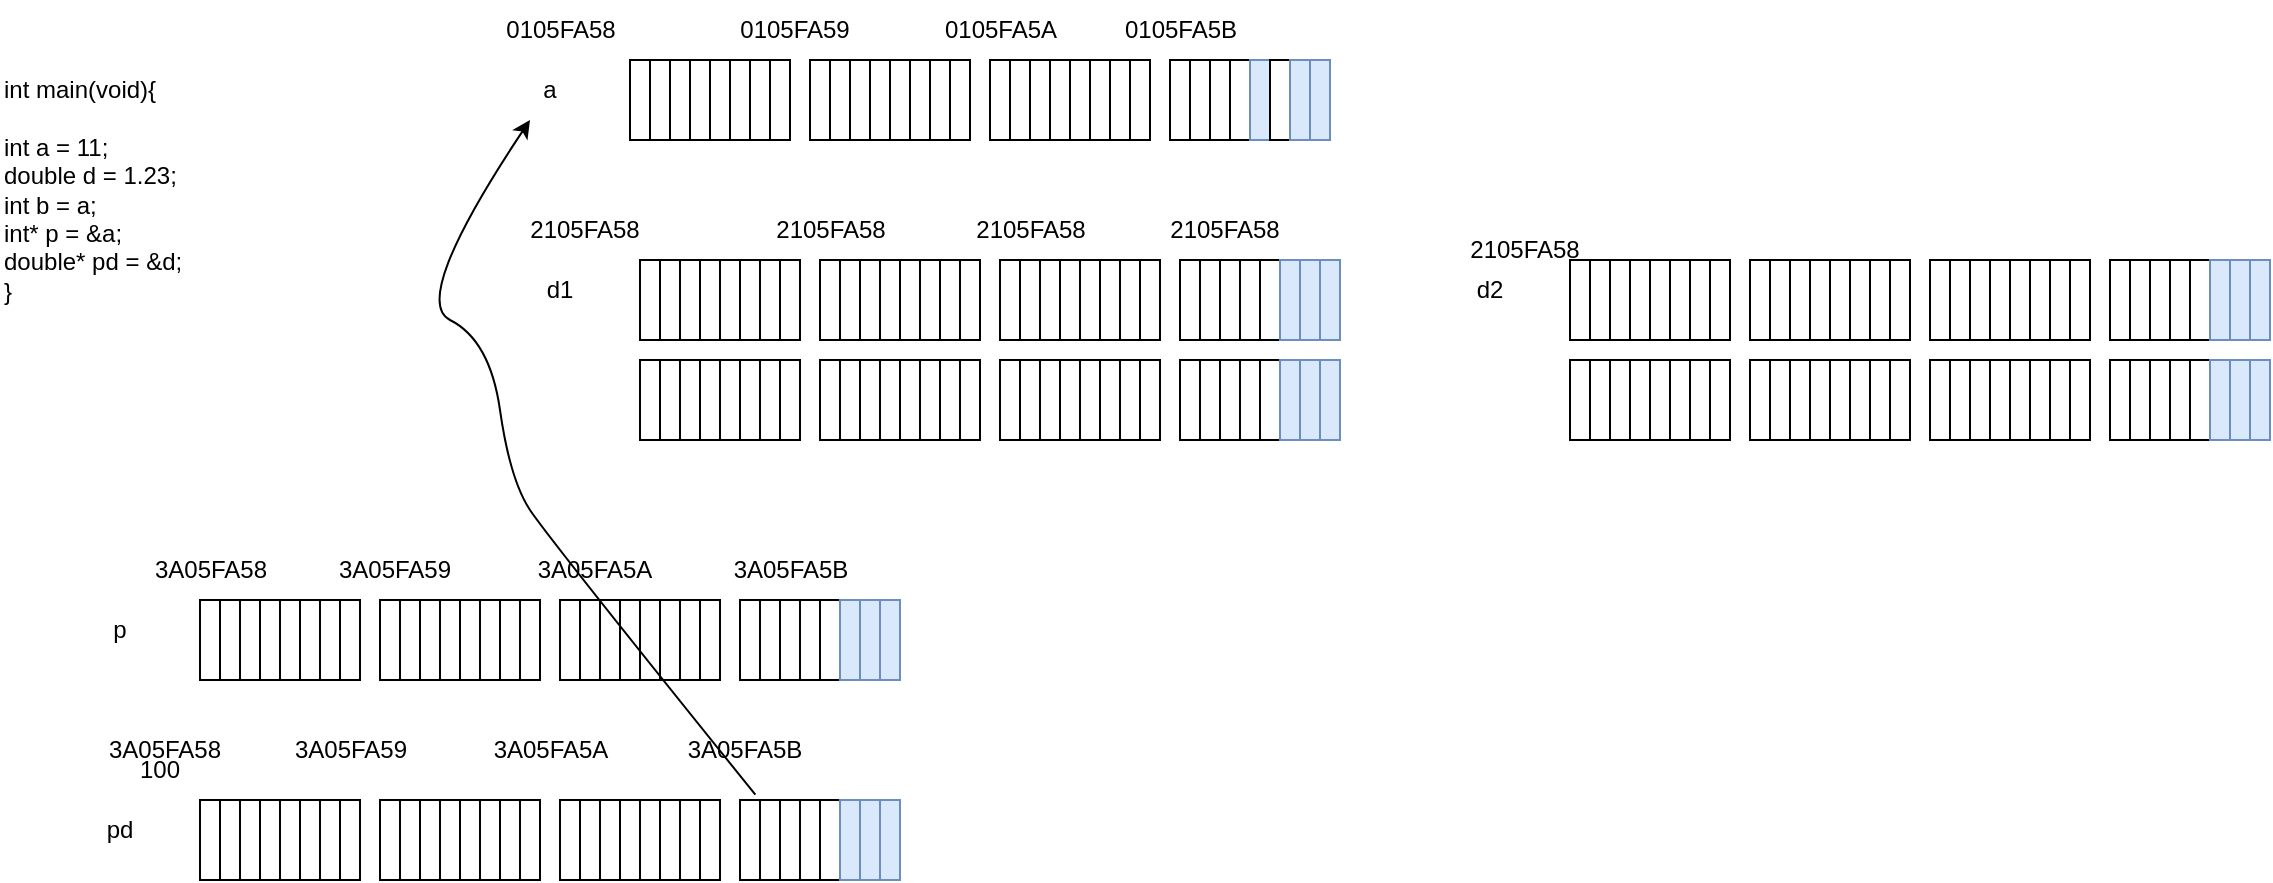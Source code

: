 <mxfile version="17.2.2" type="device"><diagram id="US0KUP0QkPeY0dxFD_av" name="Page-1"><mxGraphModel dx="782" dy="468" grid="1" gridSize="10" guides="1" tooltips="1" connect="0" arrows="1" fold="1" page="1" pageScale="1" pageWidth="827" pageHeight="1169" math="0" shadow="0"><root><mxCell id="0"/><mxCell id="1" parent="0"/><mxCell id="8ommLOZz8VpfKSj77pEi-1" value="int main(void){&lt;br&gt;&lt;div&gt;&lt;br&gt;&lt;/div&gt;&lt;div&gt;&lt;span&gt;int a = 11;&lt;/span&gt;&lt;br&gt;&lt;/div&gt;&lt;div&gt;&lt;span&gt;double d = 1.23;&lt;/span&gt;&lt;/div&gt;&lt;div&gt;&lt;span&gt;int b = a;&lt;/span&gt;&lt;/div&gt;&lt;div&gt;int* p = &amp;amp;a;&lt;/div&gt;&lt;div&gt;double* pd = &amp;amp;d;&lt;/div&gt;&lt;div&gt;&lt;span&gt;}&lt;/span&gt;&lt;/div&gt;" style="text;html=1;strokeColor=none;fillColor=none;align=left;verticalAlign=middle;whiteSpace=wrap;rounded=0;" parent="1" vertex="1"><mxGeometry x="45" y="20" width="120" height="190" as="geometry"/></mxCell><mxCell id="8ommLOZz8VpfKSj77pEi-2" value="" style="rounded=0;whiteSpace=wrap;html=1;" parent="1" vertex="1"><mxGeometry x="450" y="50" width="10" height="40" as="geometry"/></mxCell><mxCell id="8ommLOZz8VpfKSj77pEi-3" value="" style="rounded=0;whiteSpace=wrap;html=1;" parent="1" vertex="1"><mxGeometry x="460" y="50" width="10" height="40" as="geometry"/></mxCell><mxCell id="8ommLOZz8VpfKSj77pEi-4" value="" style="rounded=0;whiteSpace=wrap;html=1;" parent="1" vertex="1"><mxGeometry x="470" y="50" width="10" height="40" as="geometry"/></mxCell><mxCell id="8ommLOZz8VpfKSj77pEi-5" value="" style="rounded=0;whiteSpace=wrap;html=1;" parent="1" vertex="1"><mxGeometry x="480" y="50" width="10" height="40" as="geometry"/></mxCell><mxCell id="8ommLOZz8VpfKSj77pEi-6" value="" style="rounded=0;whiteSpace=wrap;html=1;" parent="1" vertex="1"><mxGeometry x="490" y="50" width="10" height="40" as="geometry"/></mxCell><mxCell id="8ommLOZz8VpfKSj77pEi-7" value="" style="rounded=0;whiteSpace=wrap;html=1;" parent="1" vertex="1"><mxGeometry x="500" y="50" width="10" height="40" as="geometry"/></mxCell><mxCell id="8ommLOZz8VpfKSj77pEi-8" value="" style="rounded=0;whiteSpace=wrap;html=1;" parent="1" vertex="1"><mxGeometry x="510" y="50" width="10" height="40" as="geometry"/></mxCell><mxCell id="8ommLOZz8VpfKSj77pEi-9" value="" style="rounded=0;whiteSpace=wrap;html=1;" parent="1" vertex="1"><mxGeometry x="520" y="50" width="10" height="40" as="geometry"/></mxCell><mxCell id="8ommLOZz8VpfKSj77pEi-18" value="" style="rounded=0;whiteSpace=wrap;html=1;" parent="1" vertex="1"><mxGeometry x="540" y="50" width="10" height="40" as="geometry"/></mxCell><mxCell id="8ommLOZz8VpfKSj77pEi-19" value="" style="rounded=0;whiteSpace=wrap;html=1;" parent="1" vertex="1"><mxGeometry x="550" y="50" width="10" height="40" as="geometry"/></mxCell><mxCell id="8ommLOZz8VpfKSj77pEi-20" value="" style="rounded=0;whiteSpace=wrap;html=1;" parent="1" vertex="1"><mxGeometry x="560" y="50" width="10" height="40" as="geometry"/></mxCell><mxCell id="8ommLOZz8VpfKSj77pEi-21" value="" style="rounded=0;whiteSpace=wrap;html=1;" parent="1" vertex="1"><mxGeometry x="570" y="50" width="10" height="40" as="geometry"/></mxCell><mxCell id="8ommLOZz8VpfKSj77pEi-22" value="" style="rounded=0;whiteSpace=wrap;html=1;" parent="1" vertex="1"><mxGeometry x="580" y="50" width="10" height="40" as="geometry"/></mxCell><mxCell id="8ommLOZz8VpfKSj77pEi-23" value="" style="rounded=0;whiteSpace=wrap;html=1;" parent="1" vertex="1"><mxGeometry x="590" y="50" width="10" height="40" as="geometry"/></mxCell><mxCell id="8ommLOZz8VpfKSj77pEi-24" value="" style="rounded=0;whiteSpace=wrap;html=1;" parent="1" vertex="1"><mxGeometry x="600" y="50" width="10" height="40" as="geometry"/></mxCell><mxCell id="8ommLOZz8VpfKSj77pEi-25" value="" style="rounded=0;whiteSpace=wrap;html=1;" parent="1" vertex="1"><mxGeometry x="610" y="50" width="10" height="40" as="geometry"/></mxCell><mxCell id="8ommLOZz8VpfKSj77pEi-26" value="" style="rounded=0;whiteSpace=wrap;html=1;" parent="1" vertex="1"><mxGeometry x="360" y="50" width="10" height="40" as="geometry"/></mxCell><mxCell id="8ommLOZz8VpfKSj77pEi-27" value="" style="rounded=0;whiteSpace=wrap;html=1;" parent="1" vertex="1"><mxGeometry x="370" y="50" width="10" height="40" as="geometry"/></mxCell><mxCell id="8ommLOZz8VpfKSj77pEi-28" value="" style="rounded=0;whiteSpace=wrap;html=1;" parent="1" vertex="1"><mxGeometry x="380" y="50" width="10" height="40" as="geometry"/></mxCell><mxCell id="8ommLOZz8VpfKSj77pEi-29" value="" style="rounded=0;whiteSpace=wrap;html=1;" parent="1" vertex="1"><mxGeometry x="390" y="50" width="10" height="40" as="geometry"/></mxCell><mxCell id="8ommLOZz8VpfKSj77pEi-30" value="" style="rounded=0;whiteSpace=wrap;html=1;" parent="1" vertex="1"><mxGeometry x="400" y="50" width="10" height="40" as="geometry"/></mxCell><mxCell id="8ommLOZz8VpfKSj77pEi-31" value="" style="rounded=0;whiteSpace=wrap;html=1;" parent="1" vertex="1"><mxGeometry x="410" y="50" width="10" height="40" as="geometry"/></mxCell><mxCell id="8ommLOZz8VpfKSj77pEi-32" value="" style="rounded=0;whiteSpace=wrap;html=1;" parent="1" vertex="1"><mxGeometry x="420" y="50" width="10" height="40" as="geometry"/></mxCell><mxCell id="8ommLOZz8VpfKSj77pEi-33" value="" style="rounded=0;whiteSpace=wrap;html=1;" parent="1" vertex="1"><mxGeometry x="430" y="50" width="10" height="40" as="geometry"/></mxCell><mxCell id="8ommLOZz8VpfKSj77pEi-34" value="" style="rounded=0;whiteSpace=wrap;html=1;" parent="1" vertex="1"><mxGeometry x="630" y="50" width="10" height="40" as="geometry"/></mxCell><mxCell id="8ommLOZz8VpfKSj77pEi-35" value="" style="rounded=0;whiteSpace=wrap;html=1;" parent="1" vertex="1"><mxGeometry x="640" y="50" width="10" height="40" as="geometry"/></mxCell><mxCell id="8ommLOZz8VpfKSj77pEi-36" value="" style="rounded=0;whiteSpace=wrap;html=1;" parent="1" vertex="1"><mxGeometry x="650" y="50" width="10" height="40" as="geometry"/></mxCell><mxCell id="8ommLOZz8VpfKSj77pEi-37" value="" style="rounded=0;whiteSpace=wrap;html=1;" parent="1" vertex="1"><mxGeometry x="660" y="50" width="10" height="40" as="geometry"/></mxCell><mxCell id="8ommLOZz8VpfKSj77pEi-38" value="" style="rounded=0;whiteSpace=wrap;html=1;fillColor=#dae8fc;strokeColor=#6c8ebf;" parent="1" vertex="1"><mxGeometry x="670" y="50" width="10" height="40" as="geometry"/></mxCell><mxCell id="8ommLOZz8VpfKSj77pEi-39" value="" style="rounded=0;whiteSpace=wrap;html=1;" parent="1" vertex="1"><mxGeometry x="680" y="50" width="10" height="40" as="geometry"/></mxCell><mxCell id="8ommLOZz8VpfKSj77pEi-40" value="" style="rounded=0;whiteSpace=wrap;html=1;fillColor=#dae8fc;strokeColor=#6c8ebf;" parent="1" vertex="1"><mxGeometry x="690" y="50" width="10" height="40" as="geometry"/></mxCell><mxCell id="8ommLOZz8VpfKSj77pEi-41" value="" style="rounded=0;whiteSpace=wrap;html=1;fillColor=#dae8fc;strokeColor=#6c8ebf;" parent="1" vertex="1"><mxGeometry x="700" y="50" width="10" height="40" as="geometry"/></mxCell><mxCell id="8ommLOZz8VpfKSj77pEi-47" value="a" style="text;html=1;strokeColor=none;fillColor=none;align=center;verticalAlign=middle;whiteSpace=wrap;rounded=0;" parent="1" vertex="1"><mxGeometry x="290" y="50" width="60" height="30" as="geometry"/></mxCell><mxCell id="8ommLOZz8VpfKSj77pEi-48" value="" style="rounded=0;whiteSpace=wrap;html=1;" parent="1" vertex="1"><mxGeometry x="455" y="150" width="10" height="40" as="geometry"/></mxCell><mxCell id="8ommLOZz8VpfKSj77pEi-49" value="" style="rounded=0;whiteSpace=wrap;html=1;" parent="1" vertex="1"><mxGeometry x="465" y="150" width="10" height="40" as="geometry"/></mxCell><mxCell id="8ommLOZz8VpfKSj77pEi-50" value="" style="rounded=0;whiteSpace=wrap;html=1;" parent="1" vertex="1"><mxGeometry x="475" y="150" width="10" height="40" as="geometry"/></mxCell><mxCell id="8ommLOZz8VpfKSj77pEi-51" value="" style="rounded=0;whiteSpace=wrap;html=1;" parent="1" vertex="1"><mxGeometry x="485" y="150" width="10" height="40" as="geometry"/></mxCell><mxCell id="8ommLOZz8VpfKSj77pEi-52" value="" style="rounded=0;whiteSpace=wrap;html=1;" parent="1" vertex="1"><mxGeometry x="495" y="150" width="10" height="40" as="geometry"/></mxCell><mxCell id="8ommLOZz8VpfKSj77pEi-53" value="" style="rounded=0;whiteSpace=wrap;html=1;" parent="1" vertex="1"><mxGeometry x="505" y="150" width="10" height="40" as="geometry"/></mxCell><mxCell id="8ommLOZz8VpfKSj77pEi-54" value="" style="rounded=0;whiteSpace=wrap;html=1;" parent="1" vertex="1"><mxGeometry x="515" y="150" width="10" height="40" as="geometry"/></mxCell><mxCell id="8ommLOZz8VpfKSj77pEi-55" value="" style="rounded=0;whiteSpace=wrap;html=1;" parent="1" vertex="1"><mxGeometry x="525" y="150" width="10" height="40" as="geometry"/></mxCell><mxCell id="8ommLOZz8VpfKSj77pEi-56" value="" style="rounded=0;whiteSpace=wrap;html=1;" parent="1" vertex="1"><mxGeometry x="545" y="150" width="10" height="40" as="geometry"/></mxCell><mxCell id="8ommLOZz8VpfKSj77pEi-57" value="" style="rounded=0;whiteSpace=wrap;html=1;" parent="1" vertex="1"><mxGeometry x="555" y="150" width="10" height="40" as="geometry"/></mxCell><mxCell id="8ommLOZz8VpfKSj77pEi-58" value="" style="rounded=0;whiteSpace=wrap;html=1;" parent="1" vertex="1"><mxGeometry x="565" y="150" width="10" height="40" as="geometry"/></mxCell><mxCell id="8ommLOZz8VpfKSj77pEi-59" value="" style="rounded=0;whiteSpace=wrap;html=1;" parent="1" vertex="1"><mxGeometry x="575" y="150" width="10" height="40" as="geometry"/></mxCell><mxCell id="8ommLOZz8VpfKSj77pEi-60" value="" style="rounded=0;whiteSpace=wrap;html=1;" parent="1" vertex="1"><mxGeometry x="585" y="150" width="10" height="40" as="geometry"/></mxCell><mxCell id="8ommLOZz8VpfKSj77pEi-61" value="" style="rounded=0;whiteSpace=wrap;html=1;" parent="1" vertex="1"><mxGeometry x="595" y="150" width="10" height="40" as="geometry"/></mxCell><mxCell id="8ommLOZz8VpfKSj77pEi-62" value="" style="rounded=0;whiteSpace=wrap;html=1;" parent="1" vertex="1"><mxGeometry x="605" y="150" width="10" height="40" as="geometry"/></mxCell><mxCell id="8ommLOZz8VpfKSj77pEi-63" value="" style="rounded=0;whiteSpace=wrap;html=1;" parent="1" vertex="1"><mxGeometry x="615" y="150" width="10" height="40" as="geometry"/></mxCell><mxCell id="8ommLOZz8VpfKSj77pEi-64" value="" style="rounded=0;whiteSpace=wrap;html=1;" parent="1" vertex="1"><mxGeometry x="365" y="150" width="10" height="40" as="geometry"/></mxCell><mxCell id="8ommLOZz8VpfKSj77pEi-65" value="" style="rounded=0;whiteSpace=wrap;html=1;" parent="1" vertex="1"><mxGeometry x="375" y="150" width="10" height="40" as="geometry"/></mxCell><mxCell id="8ommLOZz8VpfKSj77pEi-66" value="" style="rounded=0;whiteSpace=wrap;html=1;" parent="1" vertex="1"><mxGeometry x="385" y="150" width="10" height="40" as="geometry"/></mxCell><mxCell id="8ommLOZz8VpfKSj77pEi-67" value="" style="rounded=0;whiteSpace=wrap;html=1;" parent="1" vertex="1"><mxGeometry x="395" y="150" width="10" height="40" as="geometry"/></mxCell><mxCell id="8ommLOZz8VpfKSj77pEi-68" value="" style="rounded=0;whiteSpace=wrap;html=1;" parent="1" vertex="1"><mxGeometry x="405" y="150" width="10" height="40" as="geometry"/></mxCell><mxCell id="8ommLOZz8VpfKSj77pEi-69" value="" style="rounded=0;whiteSpace=wrap;html=1;" parent="1" vertex="1"><mxGeometry x="415" y="150" width="10" height="40" as="geometry"/></mxCell><mxCell id="8ommLOZz8VpfKSj77pEi-70" value="" style="rounded=0;whiteSpace=wrap;html=1;" parent="1" vertex="1"><mxGeometry x="425" y="150" width="10" height="40" as="geometry"/></mxCell><mxCell id="8ommLOZz8VpfKSj77pEi-71" value="" style="rounded=0;whiteSpace=wrap;html=1;" parent="1" vertex="1"><mxGeometry x="435" y="150" width="10" height="40" as="geometry"/></mxCell><mxCell id="8ommLOZz8VpfKSj77pEi-72" value="" style="rounded=0;whiteSpace=wrap;html=1;" parent="1" vertex="1"><mxGeometry x="635" y="150" width="10" height="40" as="geometry"/></mxCell><mxCell id="8ommLOZz8VpfKSj77pEi-73" value="" style="rounded=0;whiteSpace=wrap;html=1;" parent="1" vertex="1"><mxGeometry x="645" y="150" width="10" height="40" as="geometry"/></mxCell><mxCell id="8ommLOZz8VpfKSj77pEi-74" value="" style="rounded=0;whiteSpace=wrap;html=1;" parent="1" vertex="1"><mxGeometry x="655" y="150" width="10" height="40" as="geometry"/></mxCell><mxCell id="8ommLOZz8VpfKSj77pEi-75" value="" style="rounded=0;whiteSpace=wrap;html=1;" parent="1" vertex="1"><mxGeometry x="665" y="150" width="10" height="40" as="geometry"/></mxCell><mxCell id="8ommLOZz8VpfKSj77pEi-76" value="" style="rounded=0;whiteSpace=wrap;html=1;" parent="1" vertex="1"><mxGeometry x="675" y="150" width="10" height="40" as="geometry"/></mxCell><mxCell id="8ommLOZz8VpfKSj77pEi-77" value="" style="rounded=0;whiteSpace=wrap;html=1;fillColor=#dae8fc;strokeColor=#6c8ebf;" parent="1" vertex="1"><mxGeometry x="685" y="150" width="10" height="40" as="geometry"/></mxCell><mxCell id="8ommLOZz8VpfKSj77pEi-78" value="" style="rounded=0;whiteSpace=wrap;html=1;fillColor=#dae8fc;strokeColor=#6c8ebf;" parent="1" vertex="1"><mxGeometry x="695" y="150" width="10" height="40" as="geometry"/></mxCell><mxCell id="8ommLOZz8VpfKSj77pEi-79" value="" style="rounded=0;whiteSpace=wrap;html=1;fillColor=#dae8fc;strokeColor=#6c8ebf;" parent="1" vertex="1"><mxGeometry x="705" y="150" width="10" height="40" as="geometry"/></mxCell><mxCell id="8ommLOZz8VpfKSj77pEi-84" value="d1" style="text;html=1;strokeColor=none;fillColor=none;align=center;verticalAlign=middle;whiteSpace=wrap;rounded=0;" parent="1" vertex="1"><mxGeometry x="295" y="150" width="60" height="30" as="geometry"/></mxCell><mxCell id="8ommLOZz8VpfKSj77pEi-85" value="" style="rounded=0;whiteSpace=wrap;html=1;" parent="1" vertex="1"><mxGeometry x="455" y="200" width="10" height="40" as="geometry"/></mxCell><mxCell id="8ommLOZz8VpfKSj77pEi-86" value="" style="rounded=0;whiteSpace=wrap;html=1;" parent="1" vertex="1"><mxGeometry x="465" y="200" width="10" height="40" as="geometry"/></mxCell><mxCell id="8ommLOZz8VpfKSj77pEi-87" value="" style="rounded=0;whiteSpace=wrap;html=1;" parent="1" vertex="1"><mxGeometry x="475" y="200" width="10" height="40" as="geometry"/></mxCell><mxCell id="8ommLOZz8VpfKSj77pEi-88" value="" style="rounded=0;whiteSpace=wrap;html=1;" parent="1" vertex="1"><mxGeometry x="485" y="200" width="10" height="40" as="geometry"/></mxCell><mxCell id="8ommLOZz8VpfKSj77pEi-89" value="" style="rounded=0;whiteSpace=wrap;html=1;" parent="1" vertex="1"><mxGeometry x="495" y="200" width="10" height="40" as="geometry"/></mxCell><mxCell id="8ommLOZz8VpfKSj77pEi-90" value="" style="rounded=0;whiteSpace=wrap;html=1;" parent="1" vertex="1"><mxGeometry x="505" y="200" width="10" height="40" as="geometry"/></mxCell><mxCell id="8ommLOZz8VpfKSj77pEi-91" value="" style="rounded=0;whiteSpace=wrap;html=1;" parent="1" vertex="1"><mxGeometry x="515" y="200" width="10" height="40" as="geometry"/></mxCell><mxCell id="8ommLOZz8VpfKSj77pEi-92" value="" style="rounded=0;whiteSpace=wrap;html=1;" parent="1" vertex="1"><mxGeometry x="525" y="200" width="10" height="40" as="geometry"/></mxCell><mxCell id="8ommLOZz8VpfKSj77pEi-93" value="" style="rounded=0;whiteSpace=wrap;html=1;" parent="1" vertex="1"><mxGeometry x="545" y="200" width="10" height="40" as="geometry"/></mxCell><mxCell id="8ommLOZz8VpfKSj77pEi-94" value="" style="rounded=0;whiteSpace=wrap;html=1;" parent="1" vertex="1"><mxGeometry x="555" y="200" width="10" height="40" as="geometry"/></mxCell><mxCell id="8ommLOZz8VpfKSj77pEi-95" value="" style="rounded=0;whiteSpace=wrap;html=1;" parent="1" vertex="1"><mxGeometry x="565" y="200" width="10" height="40" as="geometry"/></mxCell><mxCell id="8ommLOZz8VpfKSj77pEi-96" value="" style="rounded=0;whiteSpace=wrap;html=1;" parent="1" vertex="1"><mxGeometry x="575" y="200" width="10" height="40" as="geometry"/></mxCell><mxCell id="8ommLOZz8VpfKSj77pEi-97" value="" style="rounded=0;whiteSpace=wrap;html=1;" parent="1" vertex="1"><mxGeometry x="585" y="200" width="10" height="40" as="geometry"/></mxCell><mxCell id="8ommLOZz8VpfKSj77pEi-98" value="" style="rounded=0;whiteSpace=wrap;html=1;" parent="1" vertex="1"><mxGeometry x="595" y="200" width="10" height="40" as="geometry"/></mxCell><mxCell id="8ommLOZz8VpfKSj77pEi-99" value="" style="rounded=0;whiteSpace=wrap;html=1;" parent="1" vertex="1"><mxGeometry x="605" y="200" width="10" height="40" as="geometry"/></mxCell><mxCell id="8ommLOZz8VpfKSj77pEi-100" value="" style="rounded=0;whiteSpace=wrap;html=1;" parent="1" vertex="1"><mxGeometry x="615" y="200" width="10" height="40" as="geometry"/></mxCell><mxCell id="8ommLOZz8VpfKSj77pEi-101" value="" style="rounded=0;whiteSpace=wrap;html=1;" parent="1" vertex="1"><mxGeometry x="365" y="200" width="10" height="40" as="geometry"/></mxCell><mxCell id="8ommLOZz8VpfKSj77pEi-102" value="" style="rounded=0;whiteSpace=wrap;html=1;" parent="1" vertex="1"><mxGeometry x="375" y="200" width="10" height="40" as="geometry"/></mxCell><mxCell id="8ommLOZz8VpfKSj77pEi-103" value="" style="rounded=0;whiteSpace=wrap;html=1;" parent="1" vertex="1"><mxGeometry x="385" y="200" width="10" height="40" as="geometry"/></mxCell><mxCell id="8ommLOZz8VpfKSj77pEi-104" value="" style="rounded=0;whiteSpace=wrap;html=1;" parent="1" vertex="1"><mxGeometry x="395" y="200" width="10" height="40" as="geometry"/></mxCell><mxCell id="8ommLOZz8VpfKSj77pEi-105" value="" style="rounded=0;whiteSpace=wrap;html=1;" parent="1" vertex="1"><mxGeometry x="405" y="200" width="10" height="40" as="geometry"/></mxCell><mxCell id="8ommLOZz8VpfKSj77pEi-106" value="" style="rounded=0;whiteSpace=wrap;html=1;" parent="1" vertex="1"><mxGeometry x="415" y="200" width="10" height="40" as="geometry"/></mxCell><mxCell id="8ommLOZz8VpfKSj77pEi-107" value="" style="rounded=0;whiteSpace=wrap;html=1;" parent="1" vertex="1"><mxGeometry x="425" y="200" width="10" height="40" as="geometry"/></mxCell><mxCell id="8ommLOZz8VpfKSj77pEi-108" value="" style="rounded=0;whiteSpace=wrap;html=1;" parent="1" vertex="1"><mxGeometry x="435" y="200" width="10" height="40" as="geometry"/></mxCell><mxCell id="8ommLOZz8VpfKSj77pEi-109" value="" style="rounded=0;whiteSpace=wrap;html=1;" parent="1" vertex="1"><mxGeometry x="635" y="200" width="10" height="40" as="geometry"/></mxCell><mxCell id="8ommLOZz8VpfKSj77pEi-110" value="" style="rounded=0;whiteSpace=wrap;html=1;" parent="1" vertex="1"><mxGeometry x="645" y="200" width="10" height="40" as="geometry"/></mxCell><mxCell id="8ommLOZz8VpfKSj77pEi-111" value="" style="rounded=0;whiteSpace=wrap;html=1;" parent="1" vertex="1"><mxGeometry x="655" y="200" width="10" height="40" as="geometry"/></mxCell><mxCell id="8ommLOZz8VpfKSj77pEi-112" value="" style="rounded=0;whiteSpace=wrap;html=1;" parent="1" vertex="1"><mxGeometry x="665" y="200" width="10" height="40" as="geometry"/></mxCell><mxCell id="8ommLOZz8VpfKSj77pEi-113" value="" style="rounded=0;whiteSpace=wrap;html=1;" parent="1" vertex="1"><mxGeometry x="675" y="200" width="10" height="40" as="geometry"/></mxCell><mxCell id="8ommLOZz8VpfKSj77pEi-114" value="" style="rounded=0;whiteSpace=wrap;html=1;fillColor=#dae8fc;strokeColor=#6c8ebf;" parent="1" vertex="1"><mxGeometry x="685" y="200" width="10" height="40" as="geometry"/></mxCell><mxCell id="8ommLOZz8VpfKSj77pEi-115" value="" style="rounded=0;whiteSpace=wrap;html=1;fillColor=#dae8fc;strokeColor=#6c8ebf;" parent="1" vertex="1"><mxGeometry x="695" y="200" width="10" height="40" as="geometry"/></mxCell><mxCell id="8ommLOZz8VpfKSj77pEi-116" value="" style="rounded=0;whiteSpace=wrap;html=1;fillColor=#dae8fc;strokeColor=#6c8ebf;" parent="1" vertex="1"><mxGeometry x="705" y="200" width="10" height="40" as="geometry"/></mxCell><mxCell id="8ommLOZz8VpfKSj77pEi-117" value="" style="rounded=0;whiteSpace=wrap;html=1;" parent="1" vertex="1"><mxGeometry x="235" y="320" width="10" height="40" as="geometry"/></mxCell><mxCell id="8ommLOZz8VpfKSj77pEi-118" value="" style="rounded=0;whiteSpace=wrap;html=1;" parent="1" vertex="1"><mxGeometry x="245" y="320" width="10" height="40" as="geometry"/></mxCell><mxCell id="8ommLOZz8VpfKSj77pEi-119" value="" style="rounded=0;whiteSpace=wrap;html=1;" parent="1" vertex="1"><mxGeometry x="255" y="320" width="10" height="40" as="geometry"/></mxCell><mxCell id="8ommLOZz8VpfKSj77pEi-120" value="" style="rounded=0;whiteSpace=wrap;html=1;" parent="1" vertex="1"><mxGeometry x="265" y="320" width="10" height="40" as="geometry"/></mxCell><mxCell id="8ommLOZz8VpfKSj77pEi-121" value="" style="rounded=0;whiteSpace=wrap;html=1;" parent="1" vertex="1"><mxGeometry x="275" y="320" width="10" height="40" as="geometry"/></mxCell><mxCell id="8ommLOZz8VpfKSj77pEi-122" value="" style="rounded=0;whiteSpace=wrap;html=1;" parent="1" vertex="1"><mxGeometry x="285" y="320" width="10" height="40" as="geometry"/></mxCell><mxCell id="8ommLOZz8VpfKSj77pEi-123" value="" style="rounded=0;whiteSpace=wrap;html=1;" parent="1" vertex="1"><mxGeometry x="295" y="320" width="10" height="40" as="geometry"/></mxCell><mxCell id="8ommLOZz8VpfKSj77pEi-124" value="" style="rounded=0;whiteSpace=wrap;html=1;" parent="1" vertex="1"><mxGeometry x="305" y="320" width="10" height="40" as="geometry"/></mxCell><mxCell id="8ommLOZz8VpfKSj77pEi-125" value="" style="rounded=0;whiteSpace=wrap;html=1;" parent="1" vertex="1"><mxGeometry x="325" y="320" width="10" height="40" as="geometry"/></mxCell><mxCell id="8ommLOZz8VpfKSj77pEi-126" value="" style="rounded=0;whiteSpace=wrap;html=1;" parent="1" vertex="1"><mxGeometry x="335" y="320" width="10" height="40" as="geometry"/></mxCell><mxCell id="8ommLOZz8VpfKSj77pEi-127" value="" style="rounded=0;whiteSpace=wrap;html=1;" parent="1" vertex="1"><mxGeometry x="345" y="320" width="10" height="40" as="geometry"/></mxCell><mxCell id="8ommLOZz8VpfKSj77pEi-128" value="" style="rounded=0;whiteSpace=wrap;html=1;" parent="1" vertex="1"><mxGeometry x="355" y="320" width="10" height="40" as="geometry"/></mxCell><mxCell id="8ommLOZz8VpfKSj77pEi-129" value="" style="rounded=0;whiteSpace=wrap;html=1;" parent="1" vertex="1"><mxGeometry x="365" y="320" width="10" height="40" as="geometry"/></mxCell><mxCell id="8ommLOZz8VpfKSj77pEi-130" value="" style="rounded=0;whiteSpace=wrap;html=1;" parent="1" vertex="1"><mxGeometry x="375" y="320" width="10" height="40" as="geometry"/></mxCell><mxCell id="8ommLOZz8VpfKSj77pEi-131" value="" style="rounded=0;whiteSpace=wrap;html=1;" parent="1" vertex="1"><mxGeometry x="385" y="320" width="10" height="40" as="geometry"/></mxCell><mxCell id="8ommLOZz8VpfKSj77pEi-132" value="" style="rounded=0;whiteSpace=wrap;html=1;" parent="1" vertex="1"><mxGeometry x="395" y="320" width="10" height="40" as="geometry"/></mxCell><mxCell id="8ommLOZz8VpfKSj77pEi-133" value="" style="rounded=0;whiteSpace=wrap;html=1;" parent="1" vertex="1"><mxGeometry x="145" y="320" width="10" height="40" as="geometry"/></mxCell><mxCell id="8ommLOZz8VpfKSj77pEi-134" value="" style="rounded=0;whiteSpace=wrap;html=1;" parent="1" vertex="1"><mxGeometry x="155" y="320" width="10" height="40" as="geometry"/></mxCell><mxCell id="8ommLOZz8VpfKSj77pEi-135" value="" style="rounded=0;whiteSpace=wrap;html=1;" parent="1" vertex="1"><mxGeometry x="165" y="320" width="10" height="40" as="geometry"/></mxCell><mxCell id="8ommLOZz8VpfKSj77pEi-136" value="" style="rounded=0;whiteSpace=wrap;html=1;" parent="1" vertex="1"><mxGeometry x="175" y="320" width="10" height="40" as="geometry"/></mxCell><mxCell id="8ommLOZz8VpfKSj77pEi-137" value="" style="rounded=0;whiteSpace=wrap;html=1;" parent="1" vertex="1"><mxGeometry x="185" y="320" width="10" height="40" as="geometry"/></mxCell><mxCell id="8ommLOZz8VpfKSj77pEi-138" value="" style="rounded=0;whiteSpace=wrap;html=1;" parent="1" vertex="1"><mxGeometry x="195" y="320" width="10" height="40" as="geometry"/></mxCell><mxCell id="8ommLOZz8VpfKSj77pEi-139" value="" style="rounded=0;whiteSpace=wrap;html=1;" parent="1" vertex="1"><mxGeometry x="205" y="320" width="10" height="40" as="geometry"/></mxCell><mxCell id="8ommLOZz8VpfKSj77pEi-140" value="" style="rounded=0;whiteSpace=wrap;html=1;" parent="1" vertex="1"><mxGeometry x="215" y="320" width="10" height="40" as="geometry"/></mxCell><mxCell id="8ommLOZz8VpfKSj77pEi-141" value="" style="rounded=0;whiteSpace=wrap;html=1;" parent="1" vertex="1"><mxGeometry x="415" y="320" width="10" height="40" as="geometry"/></mxCell><mxCell id="8ommLOZz8VpfKSj77pEi-142" value="" style="rounded=0;whiteSpace=wrap;html=1;" parent="1" vertex="1"><mxGeometry x="425" y="320" width="10" height="40" as="geometry"/></mxCell><mxCell id="8ommLOZz8VpfKSj77pEi-143" value="" style="rounded=0;whiteSpace=wrap;html=1;" parent="1" vertex="1"><mxGeometry x="435" y="320" width="10" height="40" as="geometry"/></mxCell><mxCell id="8ommLOZz8VpfKSj77pEi-144" value="" style="rounded=0;whiteSpace=wrap;html=1;" parent="1" vertex="1"><mxGeometry x="445" y="320" width="10" height="40" as="geometry"/></mxCell><mxCell id="8ommLOZz8VpfKSj77pEi-145" value="" style="rounded=0;whiteSpace=wrap;html=1;" parent="1" vertex="1"><mxGeometry x="455" y="320" width="10" height="40" as="geometry"/></mxCell><mxCell id="8ommLOZz8VpfKSj77pEi-146" value="" style="rounded=0;whiteSpace=wrap;html=1;fillColor=#dae8fc;strokeColor=#6c8ebf;" parent="1" vertex="1"><mxGeometry x="465" y="320" width="10" height="40" as="geometry"/></mxCell><mxCell id="8ommLOZz8VpfKSj77pEi-147" value="" style="rounded=0;whiteSpace=wrap;html=1;fillColor=#dae8fc;strokeColor=#6c8ebf;" parent="1" vertex="1"><mxGeometry x="475" y="320" width="10" height="40" as="geometry"/></mxCell><mxCell id="8ommLOZz8VpfKSj77pEi-148" value="" style="rounded=0;whiteSpace=wrap;html=1;fillColor=#dae8fc;strokeColor=#6c8ebf;" parent="1" vertex="1"><mxGeometry x="485" y="320" width="10" height="40" as="geometry"/></mxCell><mxCell id="8ommLOZz8VpfKSj77pEi-149" value="0105FA58" style="text;html=1;strokeColor=none;fillColor=none;align=center;verticalAlign=middle;whiteSpace=wrap;rounded=0;" parent="1" vertex="1"><mxGeometry x="292.5" y="20" width="65" height="30" as="geometry"/></mxCell><mxCell id="8ommLOZz8VpfKSj77pEi-153" value="p" style="text;html=1;strokeColor=none;fillColor=none;align=center;verticalAlign=middle;whiteSpace=wrap;rounded=0;" parent="1" vertex="1"><mxGeometry x="75" y="320" width="60" height="30" as="geometry"/></mxCell><mxCell id="8ommLOZz8VpfKSj77pEi-154" value="" style="rounded=0;whiteSpace=wrap;html=1;" parent="1" vertex="1"><mxGeometry x="235" y="420" width="10" height="40" as="geometry"/></mxCell><mxCell id="8ommLOZz8VpfKSj77pEi-155" value="" style="rounded=0;whiteSpace=wrap;html=1;" parent="1" vertex="1"><mxGeometry x="245" y="420" width="10" height="40" as="geometry"/></mxCell><mxCell id="8ommLOZz8VpfKSj77pEi-156" value="" style="rounded=0;whiteSpace=wrap;html=1;" parent="1" vertex="1"><mxGeometry x="255" y="420" width="10" height="40" as="geometry"/></mxCell><mxCell id="8ommLOZz8VpfKSj77pEi-157" value="" style="rounded=0;whiteSpace=wrap;html=1;" parent="1" vertex="1"><mxGeometry x="265" y="420" width="10" height="40" as="geometry"/></mxCell><mxCell id="8ommLOZz8VpfKSj77pEi-158" value="" style="rounded=0;whiteSpace=wrap;html=1;" parent="1" vertex="1"><mxGeometry x="275" y="420" width="10" height="40" as="geometry"/></mxCell><mxCell id="8ommLOZz8VpfKSj77pEi-159" value="" style="rounded=0;whiteSpace=wrap;html=1;" parent="1" vertex="1"><mxGeometry x="285" y="420" width="10" height="40" as="geometry"/></mxCell><mxCell id="8ommLOZz8VpfKSj77pEi-160" value="" style="rounded=0;whiteSpace=wrap;html=1;" parent="1" vertex="1"><mxGeometry x="295" y="420" width="10" height="40" as="geometry"/></mxCell><mxCell id="8ommLOZz8VpfKSj77pEi-161" value="" style="rounded=0;whiteSpace=wrap;html=1;" parent="1" vertex="1"><mxGeometry x="305" y="420" width="10" height="40" as="geometry"/></mxCell><mxCell id="8ommLOZz8VpfKSj77pEi-162" value="" style="rounded=0;whiteSpace=wrap;html=1;" parent="1" vertex="1"><mxGeometry x="325" y="420" width="10" height="40" as="geometry"/></mxCell><mxCell id="8ommLOZz8VpfKSj77pEi-163" value="" style="rounded=0;whiteSpace=wrap;html=1;" parent="1" vertex="1"><mxGeometry x="335" y="420" width="10" height="40" as="geometry"/></mxCell><mxCell id="8ommLOZz8VpfKSj77pEi-164" value="" style="rounded=0;whiteSpace=wrap;html=1;" parent="1" vertex="1"><mxGeometry x="345" y="420" width="10" height="40" as="geometry"/></mxCell><mxCell id="8ommLOZz8VpfKSj77pEi-165" value="" style="rounded=0;whiteSpace=wrap;html=1;" parent="1" vertex="1"><mxGeometry x="355" y="420" width="10" height="40" as="geometry"/></mxCell><mxCell id="8ommLOZz8VpfKSj77pEi-166" value="" style="rounded=0;whiteSpace=wrap;html=1;" parent="1" vertex="1"><mxGeometry x="365" y="420" width="10" height="40" as="geometry"/></mxCell><mxCell id="8ommLOZz8VpfKSj77pEi-167" value="" style="rounded=0;whiteSpace=wrap;html=1;" parent="1" vertex="1"><mxGeometry x="375" y="420" width="10" height="40" as="geometry"/></mxCell><mxCell id="8ommLOZz8VpfKSj77pEi-168" value="" style="rounded=0;whiteSpace=wrap;html=1;" parent="1" vertex="1"><mxGeometry x="385" y="420" width="10" height="40" as="geometry"/></mxCell><mxCell id="8ommLOZz8VpfKSj77pEi-169" value="" style="rounded=0;whiteSpace=wrap;html=1;" parent="1" vertex="1"><mxGeometry x="395" y="420" width="10" height="40" as="geometry"/></mxCell><mxCell id="8ommLOZz8VpfKSj77pEi-170" value="" style="rounded=0;whiteSpace=wrap;html=1;" parent="1" vertex="1"><mxGeometry x="145" y="420" width="10" height="40" as="geometry"/></mxCell><mxCell id="8ommLOZz8VpfKSj77pEi-171" value="" style="rounded=0;whiteSpace=wrap;html=1;" parent="1" vertex="1"><mxGeometry x="155" y="420" width="10" height="40" as="geometry"/></mxCell><mxCell id="8ommLOZz8VpfKSj77pEi-172" value="" style="rounded=0;whiteSpace=wrap;html=1;" parent="1" vertex="1"><mxGeometry x="165" y="420" width="10" height="40" as="geometry"/></mxCell><mxCell id="8ommLOZz8VpfKSj77pEi-173" value="" style="rounded=0;whiteSpace=wrap;html=1;" parent="1" vertex="1"><mxGeometry x="175" y="420" width="10" height="40" as="geometry"/></mxCell><mxCell id="8ommLOZz8VpfKSj77pEi-174" value="" style="rounded=0;whiteSpace=wrap;html=1;" parent="1" vertex="1"><mxGeometry x="185" y="420" width="10" height="40" as="geometry"/></mxCell><mxCell id="8ommLOZz8VpfKSj77pEi-175" value="" style="rounded=0;whiteSpace=wrap;html=1;" parent="1" vertex="1"><mxGeometry x="195" y="420" width="10" height="40" as="geometry"/></mxCell><mxCell id="8ommLOZz8VpfKSj77pEi-176" value="" style="rounded=0;whiteSpace=wrap;html=1;" parent="1" vertex="1"><mxGeometry x="205" y="420" width="10" height="40" as="geometry"/></mxCell><mxCell id="8ommLOZz8VpfKSj77pEi-177" value="" style="rounded=0;whiteSpace=wrap;html=1;" parent="1" vertex="1"><mxGeometry x="215" y="420" width="10" height="40" as="geometry"/></mxCell><mxCell id="8ommLOZz8VpfKSj77pEi-178" value="" style="rounded=0;whiteSpace=wrap;html=1;" parent="1" vertex="1"><mxGeometry x="415" y="420" width="10" height="40" as="geometry"/></mxCell><mxCell id="8ommLOZz8VpfKSj77pEi-179" value="" style="rounded=0;whiteSpace=wrap;html=1;" parent="1" vertex="1"><mxGeometry x="425" y="420" width="10" height="40" as="geometry"/></mxCell><mxCell id="8ommLOZz8VpfKSj77pEi-180" value="" style="rounded=0;whiteSpace=wrap;html=1;" parent="1" vertex="1"><mxGeometry x="435" y="420" width="10" height="40" as="geometry"/></mxCell><mxCell id="8ommLOZz8VpfKSj77pEi-181" value="" style="rounded=0;whiteSpace=wrap;html=1;" parent="1" vertex="1"><mxGeometry x="445" y="420" width="10" height="40" as="geometry"/></mxCell><mxCell id="8ommLOZz8VpfKSj77pEi-182" value="" style="rounded=0;whiteSpace=wrap;html=1;" parent="1" vertex="1"><mxGeometry x="455" y="420" width="10" height="40" as="geometry"/></mxCell><mxCell id="8ommLOZz8VpfKSj77pEi-183" value="" style="rounded=0;whiteSpace=wrap;html=1;fillColor=#dae8fc;strokeColor=#6c8ebf;" parent="1" vertex="1"><mxGeometry x="465" y="420" width="10" height="40" as="geometry"/></mxCell><mxCell id="8ommLOZz8VpfKSj77pEi-184" value="" style="rounded=0;whiteSpace=wrap;html=1;fillColor=#dae8fc;strokeColor=#6c8ebf;" parent="1" vertex="1"><mxGeometry x="475" y="420" width="10" height="40" as="geometry"/></mxCell><mxCell id="8ommLOZz8VpfKSj77pEi-185" value="" style="rounded=0;whiteSpace=wrap;html=1;fillColor=#dae8fc;strokeColor=#6c8ebf;" parent="1" vertex="1"><mxGeometry x="485" y="420" width="10" height="40" as="geometry"/></mxCell><mxCell id="8ommLOZz8VpfKSj77pEi-186" value="100" style="text;html=1;strokeColor=none;fillColor=none;align=center;verticalAlign=middle;whiteSpace=wrap;rounded=0;" parent="1" vertex="1"><mxGeometry x="105" y="390" width="40" height="30" as="geometry"/></mxCell><mxCell id="8ommLOZz8VpfKSj77pEi-190" value="pd" style="text;html=1;strokeColor=none;fillColor=none;align=center;verticalAlign=middle;whiteSpace=wrap;rounded=0;" parent="1" vertex="1"><mxGeometry x="75" y="420" width="60" height="30" as="geometry"/></mxCell><mxCell id="8ommLOZz8VpfKSj77pEi-193" value="" style="curved=1;endArrow=classic;html=1;rounded=0;exitX=-0.233;exitY=-0.067;exitDx=0;exitDy=0;exitPerimeter=0;" parent="1" source="8ommLOZz8VpfKSj77pEi-179" target="8ommLOZz8VpfKSj77pEi-47" edge="1"><mxGeometry width="50" height="50" relative="1" as="geometry"><mxPoint x="370" y="270" as="sourcePoint"/><mxPoint x="440" y="310" as="targetPoint"/><Array as="points"><mxPoint x="320" y="290"/><mxPoint x="300" y="260"/><mxPoint x="290" y="190"/><mxPoint x="250" y="170"/></Array></mxGeometry></mxCell><mxCell id="8ommLOZz8VpfKSj77pEi-194" value="2105FA58" style="text;html=1;strokeColor=none;fillColor=none;align=center;verticalAlign=middle;whiteSpace=wrap;rounded=0;" parent="1" vertex="1"><mxGeometry x="305" y="120" width="65" height="30" as="geometry"/></mxCell><mxCell id="OxiUn5etQQ_utofFSkI7-1" value="0105FA59" style="text;html=1;strokeColor=none;fillColor=none;align=center;verticalAlign=middle;whiteSpace=wrap;rounded=0;" vertex="1" parent="1"><mxGeometry x="410" y="20" width="65" height="30" as="geometry"/></mxCell><mxCell id="OxiUn5etQQ_utofFSkI7-2" value="0105FA5A" style="text;html=1;strokeColor=none;fillColor=none;align=center;verticalAlign=middle;whiteSpace=wrap;rounded=0;" vertex="1" parent="1"><mxGeometry x="512.5" y="20" width="65" height="30" as="geometry"/></mxCell><mxCell id="OxiUn5etQQ_utofFSkI7-3" value="0105FA5B" style="text;html=1;strokeColor=none;fillColor=none;align=center;verticalAlign=middle;whiteSpace=wrap;rounded=0;" vertex="1" parent="1"><mxGeometry x="602.5" y="20" width="65" height="30" as="geometry"/></mxCell><mxCell id="OxiUn5etQQ_utofFSkI7-4" value="3A05FA58" style="text;html=1;strokeColor=none;fillColor=none;align=center;verticalAlign=middle;whiteSpace=wrap;rounded=0;" vertex="1" parent="1"><mxGeometry x="117.5" y="290" width="65" height="30" as="geometry"/></mxCell><mxCell id="OxiUn5etQQ_utofFSkI7-5" value="3A05FA59" style="text;html=1;strokeColor=none;fillColor=none;align=center;verticalAlign=middle;whiteSpace=wrap;rounded=0;" vertex="1" parent="1"><mxGeometry x="210" y="290" width="65" height="30" as="geometry"/></mxCell><mxCell id="OxiUn5etQQ_utofFSkI7-9" value="3A05FA5A" style="text;html=1;strokeColor=none;fillColor=none;align=center;verticalAlign=middle;whiteSpace=wrap;rounded=0;" vertex="1" parent="1"><mxGeometry x="310" y="290" width="65" height="30" as="geometry"/></mxCell><mxCell id="OxiUn5etQQ_utofFSkI7-11" value="3A05FA5B" style="text;html=1;strokeColor=none;fillColor=none;align=center;verticalAlign=middle;whiteSpace=wrap;rounded=0;" vertex="1" parent="1"><mxGeometry x="407.5" y="290" width="65" height="30" as="geometry"/></mxCell><mxCell id="OxiUn5etQQ_utofFSkI7-12" value="" style="rounded=0;whiteSpace=wrap;html=1;" vertex="1" parent="1"><mxGeometry x="920" y="150" width="10" height="40" as="geometry"/></mxCell><mxCell id="OxiUn5etQQ_utofFSkI7-13" value="" style="rounded=0;whiteSpace=wrap;html=1;" vertex="1" parent="1"><mxGeometry x="930" y="150" width="10" height="40" as="geometry"/></mxCell><mxCell id="OxiUn5etQQ_utofFSkI7-14" value="" style="rounded=0;whiteSpace=wrap;html=1;" vertex="1" parent="1"><mxGeometry x="940" y="150" width="10" height="40" as="geometry"/></mxCell><mxCell id="OxiUn5etQQ_utofFSkI7-15" value="" style="rounded=0;whiteSpace=wrap;html=1;" vertex="1" parent="1"><mxGeometry x="950" y="150" width="10" height="40" as="geometry"/></mxCell><mxCell id="OxiUn5etQQ_utofFSkI7-16" value="" style="rounded=0;whiteSpace=wrap;html=1;" vertex="1" parent="1"><mxGeometry x="960" y="150" width="10" height="40" as="geometry"/></mxCell><mxCell id="OxiUn5etQQ_utofFSkI7-17" value="" style="rounded=0;whiteSpace=wrap;html=1;" vertex="1" parent="1"><mxGeometry x="970" y="150" width="10" height="40" as="geometry"/></mxCell><mxCell id="OxiUn5etQQ_utofFSkI7-18" value="" style="rounded=0;whiteSpace=wrap;html=1;" vertex="1" parent="1"><mxGeometry x="980" y="150" width="10" height="40" as="geometry"/></mxCell><mxCell id="OxiUn5etQQ_utofFSkI7-19" value="" style="rounded=0;whiteSpace=wrap;html=1;" vertex="1" parent="1"><mxGeometry x="990" y="150" width="10" height="40" as="geometry"/></mxCell><mxCell id="OxiUn5etQQ_utofFSkI7-20" value="" style="rounded=0;whiteSpace=wrap;html=1;" vertex="1" parent="1"><mxGeometry x="1010" y="150" width="10" height="40" as="geometry"/></mxCell><mxCell id="OxiUn5etQQ_utofFSkI7-21" value="" style="rounded=0;whiteSpace=wrap;html=1;" vertex="1" parent="1"><mxGeometry x="1020" y="150" width="10" height="40" as="geometry"/></mxCell><mxCell id="OxiUn5etQQ_utofFSkI7-22" value="" style="rounded=0;whiteSpace=wrap;html=1;" vertex="1" parent="1"><mxGeometry x="1030" y="150" width="10" height="40" as="geometry"/></mxCell><mxCell id="OxiUn5etQQ_utofFSkI7-23" value="" style="rounded=0;whiteSpace=wrap;html=1;" vertex="1" parent="1"><mxGeometry x="1040" y="150" width="10" height="40" as="geometry"/></mxCell><mxCell id="OxiUn5etQQ_utofFSkI7-24" value="" style="rounded=0;whiteSpace=wrap;html=1;" vertex="1" parent="1"><mxGeometry x="1050" y="150" width="10" height="40" as="geometry"/></mxCell><mxCell id="OxiUn5etQQ_utofFSkI7-25" value="" style="rounded=0;whiteSpace=wrap;html=1;" vertex="1" parent="1"><mxGeometry x="1060" y="150" width="10" height="40" as="geometry"/></mxCell><mxCell id="OxiUn5etQQ_utofFSkI7-26" value="" style="rounded=0;whiteSpace=wrap;html=1;" vertex="1" parent="1"><mxGeometry x="1070" y="150" width="10" height="40" as="geometry"/></mxCell><mxCell id="OxiUn5etQQ_utofFSkI7-27" value="" style="rounded=0;whiteSpace=wrap;html=1;" vertex="1" parent="1"><mxGeometry x="1080" y="150" width="10" height="40" as="geometry"/></mxCell><mxCell id="OxiUn5etQQ_utofFSkI7-28" value="" style="rounded=0;whiteSpace=wrap;html=1;" vertex="1" parent="1"><mxGeometry x="830" y="150" width="10" height="40" as="geometry"/></mxCell><mxCell id="OxiUn5etQQ_utofFSkI7-29" value="" style="rounded=0;whiteSpace=wrap;html=1;" vertex="1" parent="1"><mxGeometry x="840" y="150" width="10" height="40" as="geometry"/></mxCell><mxCell id="OxiUn5etQQ_utofFSkI7-30" value="" style="rounded=0;whiteSpace=wrap;html=1;" vertex="1" parent="1"><mxGeometry x="850" y="150" width="10" height="40" as="geometry"/></mxCell><mxCell id="OxiUn5etQQ_utofFSkI7-31" value="" style="rounded=0;whiteSpace=wrap;html=1;" vertex="1" parent="1"><mxGeometry x="860" y="150" width="10" height="40" as="geometry"/></mxCell><mxCell id="OxiUn5etQQ_utofFSkI7-32" value="" style="rounded=0;whiteSpace=wrap;html=1;" vertex="1" parent="1"><mxGeometry x="870" y="150" width="10" height="40" as="geometry"/></mxCell><mxCell id="OxiUn5etQQ_utofFSkI7-33" value="" style="rounded=0;whiteSpace=wrap;html=1;" vertex="1" parent="1"><mxGeometry x="880" y="150" width="10" height="40" as="geometry"/></mxCell><mxCell id="OxiUn5etQQ_utofFSkI7-34" value="" style="rounded=0;whiteSpace=wrap;html=1;" vertex="1" parent="1"><mxGeometry x="890" y="150" width="10" height="40" as="geometry"/></mxCell><mxCell id="OxiUn5etQQ_utofFSkI7-35" value="" style="rounded=0;whiteSpace=wrap;html=1;" vertex="1" parent="1"><mxGeometry x="900" y="150" width="10" height="40" as="geometry"/></mxCell><mxCell id="OxiUn5etQQ_utofFSkI7-36" value="" style="rounded=0;whiteSpace=wrap;html=1;" vertex="1" parent="1"><mxGeometry x="1100" y="150" width="10" height="40" as="geometry"/></mxCell><mxCell id="OxiUn5etQQ_utofFSkI7-37" value="" style="rounded=0;whiteSpace=wrap;html=1;" vertex="1" parent="1"><mxGeometry x="1110" y="150" width="10" height="40" as="geometry"/></mxCell><mxCell id="OxiUn5etQQ_utofFSkI7-38" value="" style="rounded=0;whiteSpace=wrap;html=1;" vertex="1" parent="1"><mxGeometry x="1120" y="150" width="10" height="40" as="geometry"/></mxCell><mxCell id="OxiUn5etQQ_utofFSkI7-39" value="" style="rounded=0;whiteSpace=wrap;html=1;" vertex="1" parent="1"><mxGeometry x="1130" y="150" width="10" height="40" as="geometry"/></mxCell><mxCell id="OxiUn5etQQ_utofFSkI7-40" value="" style="rounded=0;whiteSpace=wrap;html=1;" vertex="1" parent="1"><mxGeometry x="1140" y="150" width="10" height="40" as="geometry"/></mxCell><mxCell id="OxiUn5etQQ_utofFSkI7-41" value="" style="rounded=0;whiteSpace=wrap;html=1;fillColor=#dae8fc;strokeColor=#6c8ebf;" vertex="1" parent="1"><mxGeometry x="1150" y="150" width="10" height="40" as="geometry"/></mxCell><mxCell id="OxiUn5etQQ_utofFSkI7-42" value="" style="rounded=0;whiteSpace=wrap;html=1;fillColor=#dae8fc;strokeColor=#6c8ebf;" vertex="1" parent="1"><mxGeometry x="1160" y="150" width="10" height="40" as="geometry"/></mxCell><mxCell id="OxiUn5etQQ_utofFSkI7-43" value="" style="rounded=0;whiteSpace=wrap;html=1;fillColor=#dae8fc;strokeColor=#6c8ebf;" vertex="1" parent="1"><mxGeometry x="1170" y="150" width="10" height="40" as="geometry"/></mxCell><mxCell id="OxiUn5etQQ_utofFSkI7-44" value="d2" style="text;html=1;strokeColor=none;fillColor=none;align=center;verticalAlign=middle;whiteSpace=wrap;rounded=0;" vertex="1" parent="1"><mxGeometry x="760" y="150" width="60" height="30" as="geometry"/></mxCell><mxCell id="OxiUn5etQQ_utofFSkI7-45" value="" style="rounded=0;whiteSpace=wrap;html=1;" vertex="1" parent="1"><mxGeometry x="920" y="200" width="10" height="40" as="geometry"/></mxCell><mxCell id="OxiUn5etQQ_utofFSkI7-46" value="" style="rounded=0;whiteSpace=wrap;html=1;" vertex="1" parent="1"><mxGeometry x="930" y="200" width="10" height="40" as="geometry"/></mxCell><mxCell id="OxiUn5etQQ_utofFSkI7-47" value="" style="rounded=0;whiteSpace=wrap;html=1;" vertex="1" parent="1"><mxGeometry x="940" y="200" width="10" height="40" as="geometry"/></mxCell><mxCell id="OxiUn5etQQ_utofFSkI7-48" value="" style="rounded=0;whiteSpace=wrap;html=1;" vertex="1" parent="1"><mxGeometry x="950" y="200" width="10" height="40" as="geometry"/></mxCell><mxCell id="OxiUn5etQQ_utofFSkI7-49" value="" style="rounded=0;whiteSpace=wrap;html=1;" vertex="1" parent="1"><mxGeometry x="960" y="200" width="10" height="40" as="geometry"/></mxCell><mxCell id="OxiUn5etQQ_utofFSkI7-50" value="" style="rounded=0;whiteSpace=wrap;html=1;" vertex="1" parent="1"><mxGeometry x="970" y="200" width="10" height="40" as="geometry"/></mxCell><mxCell id="OxiUn5etQQ_utofFSkI7-51" value="" style="rounded=0;whiteSpace=wrap;html=1;" vertex="1" parent="1"><mxGeometry x="980" y="200" width="10" height="40" as="geometry"/></mxCell><mxCell id="OxiUn5etQQ_utofFSkI7-52" value="" style="rounded=0;whiteSpace=wrap;html=1;" vertex="1" parent="1"><mxGeometry x="990" y="200" width="10" height="40" as="geometry"/></mxCell><mxCell id="OxiUn5etQQ_utofFSkI7-53" value="" style="rounded=0;whiteSpace=wrap;html=1;" vertex="1" parent="1"><mxGeometry x="1010" y="200" width="10" height="40" as="geometry"/></mxCell><mxCell id="OxiUn5etQQ_utofFSkI7-54" value="" style="rounded=0;whiteSpace=wrap;html=1;" vertex="1" parent="1"><mxGeometry x="1020" y="200" width="10" height="40" as="geometry"/></mxCell><mxCell id="OxiUn5etQQ_utofFSkI7-55" value="" style="rounded=0;whiteSpace=wrap;html=1;" vertex="1" parent="1"><mxGeometry x="1030" y="200" width="10" height="40" as="geometry"/></mxCell><mxCell id="OxiUn5etQQ_utofFSkI7-56" value="" style="rounded=0;whiteSpace=wrap;html=1;" vertex="1" parent="1"><mxGeometry x="1040" y="200" width="10" height="40" as="geometry"/></mxCell><mxCell id="OxiUn5etQQ_utofFSkI7-57" value="" style="rounded=0;whiteSpace=wrap;html=1;" vertex="1" parent="1"><mxGeometry x="1050" y="200" width="10" height="40" as="geometry"/></mxCell><mxCell id="OxiUn5etQQ_utofFSkI7-58" value="" style="rounded=0;whiteSpace=wrap;html=1;" vertex="1" parent="1"><mxGeometry x="1060" y="200" width="10" height="40" as="geometry"/></mxCell><mxCell id="OxiUn5etQQ_utofFSkI7-59" value="" style="rounded=0;whiteSpace=wrap;html=1;" vertex="1" parent="1"><mxGeometry x="1070" y="200" width="10" height="40" as="geometry"/></mxCell><mxCell id="OxiUn5etQQ_utofFSkI7-60" value="" style="rounded=0;whiteSpace=wrap;html=1;" vertex="1" parent="1"><mxGeometry x="1080" y="200" width="10" height="40" as="geometry"/></mxCell><mxCell id="OxiUn5etQQ_utofFSkI7-61" value="" style="rounded=0;whiteSpace=wrap;html=1;" vertex="1" parent="1"><mxGeometry x="830" y="200" width="10" height="40" as="geometry"/></mxCell><mxCell id="OxiUn5etQQ_utofFSkI7-62" value="" style="rounded=0;whiteSpace=wrap;html=1;" vertex="1" parent="1"><mxGeometry x="840" y="200" width="10" height="40" as="geometry"/></mxCell><mxCell id="OxiUn5etQQ_utofFSkI7-63" value="" style="rounded=0;whiteSpace=wrap;html=1;" vertex="1" parent="1"><mxGeometry x="850" y="200" width="10" height="40" as="geometry"/></mxCell><mxCell id="OxiUn5etQQ_utofFSkI7-64" value="" style="rounded=0;whiteSpace=wrap;html=1;" vertex="1" parent="1"><mxGeometry x="860" y="200" width="10" height="40" as="geometry"/></mxCell><mxCell id="OxiUn5etQQ_utofFSkI7-65" value="" style="rounded=0;whiteSpace=wrap;html=1;" vertex="1" parent="1"><mxGeometry x="870" y="200" width="10" height="40" as="geometry"/></mxCell><mxCell id="OxiUn5etQQ_utofFSkI7-66" value="" style="rounded=0;whiteSpace=wrap;html=1;" vertex="1" parent="1"><mxGeometry x="880" y="200" width="10" height="40" as="geometry"/></mxCell><mxCell id="OxiUn5etQQ_utofFSkI7-67" value="" style="rounded=0;whiteSpace=wrap;html=1;" vertex="1" parent="1"><mxGeometry x="890" y="200" width="10" height="40" as="geometry"/></mxCell><mxCell id="OxiUn5etQQ_utofFSkI7-68" value="" style="rounded=0;whiteSpace=wrap;html=1;" vertex="1" parent="1"><mxGeometry x="900" y="200" width="10" height="40" as="geometry"/></mxCell><mxCell id="OxiUn5etQQ_utofFSkI7-69" value="" style="rounded=0;whiteSpace=wrap;html=1;" vertex="1" parent="1"><mxGeometry x="1100" y="200" width="10" height="40" as="geometry"/></mxCell><mxCell id="OxiUn5etQQ_utofFSkI7-70" value="" style="rounded=0;whiteSpace=wrap;html=1;" vertex="1" parent="1"><mxGeometry x="1110" y="200" width="10" height="40" as="geometry"/></mxCell><mxCell id="OxiUn5etQQ_utofFSkI7-71" value="" style="rounded=0;whiteSpace=wrap;html=1;" vertex="1" parent="1"><mxGeometry x="1120" y="200" width="10" height="40" as="geometry"/></mxCell><mxCell id="OxiUn5etQQ_utofFSkI7-72" value="" style="rounded=0;whiteSpace=wrap;html=1;" vertex="1" parent="1"><mxGeometry x="1130" y="200" width="10" height="40" as="geometry"/></mxCell><mxCell id="OxiUn5etQQ_utofFSkI7-73" value="" style="rounded=0;whiteSpace=wrap;html=1;" vertex="1" parent="1"><mxGeometry x="1140" y="200" width="10" height="40" as="geometry"/></mxCell><mxCell id="OxiUn5etQQ_utofFSkI7-74" value="" style="rounded=0;whiteSpace=wrap;html=1;fillColor=#dae8fc;strokeColor=#6c8ebf;" vertex="1" parent="1"><mxGeometry x="1150" y="200" width="10" height="40" as="geometry"/></mxCell><mxCell id="OxiUn5etQQ_utofFSkI7-75" value="" style="rounded=0;whiteSpace=wrap;html=1;fillColor=#dae8fc;strokeColor=#6c8ebf;" vertex="1" parent="1"><mxGeometry x="1160" y="200" width="10" height="40" as="geometry"/></mxCell><mxCell id="OxiUn5etQQ_utofFSkI7-76" value="" style="rounded=0;whiteSpace=wrap;html=1;fillColor=#dae8fc;strokeColor=#6c8ebf;" vertex="1" parent="1"><mxGeometry x="1170" y="200" width="10" height="40" as="geometry"/></mxCell><mxCell id="OxiUn5etQQ_utofFSkI7-77" value="2105FA58" style="text;html=1;strokeColor=none;fillColor=none;align=center;verticalAlign=middle;whiteSpace=wrap;rounded=0;" vertex="1" parent="1"><mxGeometry x="775" y="130" width="65" height="30" as="geometry"/></mxCell><mxCell id="OxiUn5etQQ_utofFSkI7-79" value="3A05FA58" style="text;html=1;strokeColor=none;fillColor=none;align=center;verticalAlign=middle;whiteSpace=wrap;rounded=0;" vertex="1" parent="1"><mxGeometry x="95" y="380" width="65" height="30" as="geometry"/></mxCell><mxCell id="OxiUn5etQQ_utofFSkI7-80" value="3A05FA59" style="text;html=1;strokeColor=none;fillColor=none;align=center;verticalAlign=middle;whiteSpace=wrap;rounded=0;" vertex="1" parent="1"><mxGeometry x="187.5" y="380" width="65" height="30" as="geometry"/></mxCell><mxCell id="OxiUn5etQQ_utofFSkI7-81" value="3A05FA5A" style="text;html=1;strokeColor=none;fillColor=none;align=center;verticalAlign=middle;whiteSpace=wrap;rounded=0;" vertex="1" parent="1"><mxGeometry x="287.5" y="380" width="65" height="30" as="geometry"/></mxCell><mxCell id="OxiUn5etQQ_utofFSkI7-82" value="3A05FA5B" style="text;html=1;strokeColor=none;fillColor=none;align=center;verticalAlign=middle;whiteSpace=wrap;rounded=0;" vertex="1" parent="1"><mxGeometry x="385" y="380" width="65" height="30" as="geometry"/></mxCell><mxCell id="OxiUn5etQQ_utofFSkI7-83" value="2105FA58" style="text;html=1;strokeColor=none;fillColor=none;align=center;verticalAlign=middle;whiteSpace=wrap;rounded=0;" vertex="1" parent="1"><mxGeometry x="427.5" y="120" width="65" height="30" as="geometry"/></mxCell><mxCell id="OxiUn5etQQ_utofFSkI7-84" value="2105FA58" style="text;html=1;strokeColor=none;fillColor=none;align=center;verticalAlign=middle;whiteSpace=wrap;rounded=0;" vertex="1" parent="1"><mxGeometry x="527.5" y="120" width="65" height="30" as="geometry"/></mxCell><mxCell id="OxiUn5etQQ_utofFSkI7-85" value="2105FA58" style="text;html=1;strokeColor=none;fillColor=none;align=center;verticalAlign=middle;whiteSpace=wrap;rounded=0;" vertex="1" parent="1"><mxGeometry x="625" y="120" width="65" height="30" as="geometry"/></mxCell></root></mxGraphModel></diagram></mxfile>